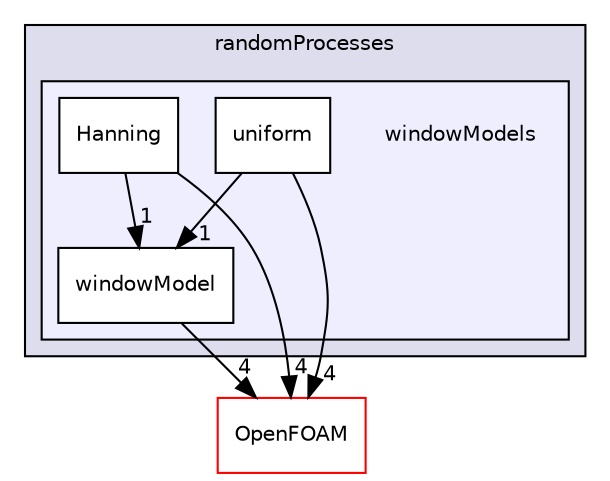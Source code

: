 digraph "src/randomProcesses/windowModels" {
  bgcolor=transparent;
  compound=true
  node [ fontsize="10", fontname="Helvetica"];
  edge [ labelfontsize="10", labelfontname="Helvetica"];
  subgraph clusterdir_6992af9b03f6fc22ea45caf98ff89caa {
    graph [ bgcolor="#ddddee", pencolor="black", label="randomProcesses" fontname="Helvetica", fontsize="10", URL="dir_6992af9b03f6fc22ea45caf98ff89caa.html"]
  subgraph clusterdir_b8f1823f9c5a8389ffb5d2d4a123a4f8 {
    graph [ bgcolor="#eeeeff", pencolor="black", label="" URL="dir_b8f1823f9c5a8389ffb5d2d4a123a4f8.html"];
    dir_b8f1823f9c5a8389ffb5d2d4a123a4f8 [shape=plaintext label="windowModels"];
    dir_fcfcba86b7c0f6dec7f830d65d40a95d [shape=box label="Hanning" color="black" fillcolor="white" style="filled" URL="dir_fcfcba86b7c0f6dec7f830d65d40a95d.html"];
    dir_0e70afe7fc2c094d2a58d1859b363063 [shape=box label="uniform" color="black" fillcolor="white" style="filled" URL="dir_0e70afe7fc2c094d2a58d1859b363063.html"];
    dir_ae624276149371466c4f58c00ff60b00 [shape=box label="windowModel" color="black" fillcolor="white" style="filled" URL="dir_ae624276149371466c4f58c00ff60b00.html"];
  }
  }
  dir_c5473ff19b20e6ec4dfe5c310b3778a8 [shape=box label="OpenFOAM" color="red" URL="dir_c5473ff19b20e6ec4dfe5c310b3778a8.html"];
  dir_0e70afe7fc2c094d2a58d1859b363063->dir_ae624276149371466c4f58c00ff60b00 [headlabel="1", labeldistance=1.5 headhref="dir_001543_003392.html"];
  dir_0e70afe7fc2c094d2a58d1859b363063->dir_c5473ff19b20e6ec4dfe5c310b3778a8 [headlabel="4", labeldistance=1.5 headhref="dir_001543_002151.html"];
  dir_ae624276149371466c4f58c00ff60b00->dir_c5473ff19b20e6ec4dfe5c310b3778a8 [headlabel="4", labeldistance=1.5 headhref="dir_003392_002151.html"];
  dir_fcfcba86b7c0f6dec7f830d65d40a95d->dir_ae624276149371466c4f58c00ff60b00 [headlabel="1", labeldistance=1.5 headhref="dir_003391_003392.html"];
  dir_fcfcba86b7c0f6dec7f830d65d40a95d->dir_c5473ff19b20e6ec4dfe5c310b3778a8 [headlabel="4", labeldistance=1.5 headhref="dir_003391_002151.html"];
}
